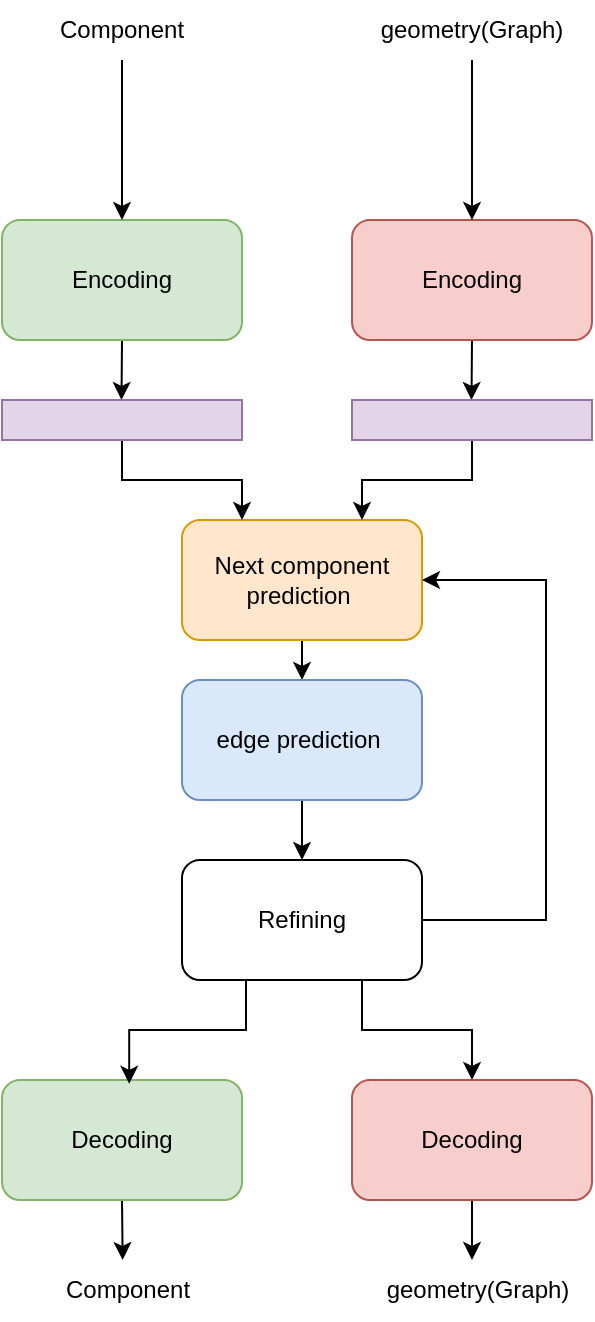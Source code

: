 <mxfile version="26.2.7">
  <diagram name="Page-1" id="0YthHCNe2VMcWE9nksEp">
    <mxGraphModel dx="1283" dy="-538" grid="1" gridSize="10" guides="1" tooltips="1" connect="1" arrows="1" fold="1" page="1" pageScale="1" pageWidth="850" pageHeight="1100" math="0" shadow="0">
      <root>
        <mxCell id="0" />
        <mxCell id="1" parent="0" />
        <mxCell id="LeG2H7jAoJrrG_gojd1E-62" style="edgeStyle=orthogonalEdgeStyle;rounded=0;orthogonalLoop=1;jettySize=auto;html=1;exitX=0.5;exitY=1;exitDx=0;exitDy=0;" parent="1" source="LeG2H7jAoJrrG_gojd1E-45" edge="1">
          <mxGeometry relative="1" as="geometry">
            <mxPoint x="337.75" y="1330" as="targetPoint" />
          </mxGeometry>
        </mxCell>
        <mxCell id="LeG2H7jAoJrrG_gojd1E-45" value="Encoding" style="rounded=1;whiteSpace=wrap;html=1;fillColor=#d5e8d4;strokeColor=#82b366;" parent="1" vertex="1">
          <mxGeometry x="278" y="1240" width="120" height="60" as="geometry" />
        </mxCell>
        <mxCell id="LeG2H7jAoJrrG_gojd1E-47" value="" style="endArrow=classic;html=1;rounded=0;" parent="1" edge="1">
          <mxGeometry width="50" height="50" relative="1" as="geometry">
            <mxPoint x="338" y="1160" as="sourcePoint" />
            <mxPoint x="338" y="1240" as="targetPoint" />
          </mxGeometry>
        </mxCell>
        <mxCell id="LeG2H7jAoJrrG_gojd1E-61" style="edgeStyle=orthogonalEdgeStyle;rounded=0;orthogonalLoop=1;jettySize=auto;html=1;exitX=0.5;exitY=1;exitDx=0;exitDy=0;" parent="1" source="LeG2H7jAoJrrG_gojd1E-50" edge="1">
          <mxGeometry relative="1" as="geometry">
            <mxPoint x="512.75" y="1330" as="targetPoint" />
          </mxGeometry>
        </mxCell>
        <mxCell id="LeG2H7jAoJrrG_gojd1E-50" value="Encoding" style="rounded=1;whiteSpace=wrap;html=1;fillColor=#f8cecc;strokeColor=#b85450;" parent="1" vertex="1">
          <mxGeometry x="453" y="1240" width="120" height="60" as="geometry" />
        </mxCell>
        <mxCell id="LeG2H7jAoJrrG_gojd1E-51" value="" style="endArrow=classic;html=1;rounded=0;" parent="1" edge="1">
          <mxGeometry width="50" height="50" relative="1" as="geometry">
            <mxPoint x="513" y="1160" as="sourcePoint" />
            <mxPoint x="513" y="1240" as="targetPoint" />
          </mxGeometry>
        </mxCell>
        <mxCell id="LeG2H7jAoJrrG_gojd1E-55" value="Component" style="text;html=1;align=center;verticalAlign=middle;whiteSpace=wrap;rounded=0;" parent="1" vertex="1">
          <mxGeometry x="308" y="1130" width="60" height="30" as="geometry" />
        </mxCell>
        <mxCell id="LeG2H7jAoJrrG_gojd1E-58" value="geometry(Graph)" style="text;html=1;align=center;verticalAlign=middle;whiteSpace=wrap;rounded=0;" parent="1" vertex="1">
          <mxGeometry x="483" y="1130" width="60" height="30" as="geometry" />
        </mxCell>
        <mxCell id="LeG2H7jAoJrrG_gojd1E-68" style="edgeStyle=orthogonalEdgeStyle;rounded=0;orthogonalLoop=1;jettySize=auto;html=1;exitX=0.5;exitY=1;exitDx=0;exitDy=0;entryX=0.5;entryY=0;entryDx=0;entryDy=0;" parent="1" source="LeG2H7jAoJrrG_gojd1E-60" target="LeG2H7jAoJrrG_gojd1E-67" edge="1">
          <mxGeometry relative="1" as="geometry" />
        </mxCell>
        <mxCell id="LeG2H7jAoJrrG_gojd1E-60" value="Next component&lt;div&gt;prediction&amp;nbsp;&lt;/div&gt;" style="rounded=1;whiteSpace=wrap;html=1;fillColor=#ffe6cc;strokeColor=#d79b00;" parent="1" vertex="1">
          <mxGeometry x="368" y="1390" width="120" height="60" as="geometry" />
        </mxCell>
        <mxCell id="LeG2H7jAoJrrG_gojd1E-66" style="edgeStyle=orthogonalEdgeStyle;rounded=0;orthogonalLoop=1;jettySize=auto;html=1;entryX=0.25;entryY=0;entryDx=0;entryDy=0;" parent="1" source="LeG2H7jAoJrrG_gojd1E-63" target="LeG2H7jAoJrrG_gojd1E-60" edge="1">
          <mxGeometry relative="1" as="geometry" />
        </mxCell>
        <mxCell id="LeG2H7jAoJrrG_gojd1E-63" value="" style="rounded=0;whiteSpace=wrap;html=1;fillColor=#e1d5e7;strokeColor=#9673a6;" parent="1" vertex="1">
          <mxGeometry x="278" y="1330" width="120" height="20" as="geometry" />
        </mxCell>
        <mxCell id="LeG2H7jAoJrrG_gojd1E-65" style="edgeStyle=orthogonalEdgeStyle;rounded=0;orthogonalLoop=1;jettySize=auto;html=1;exitX=0.5;exitY=1;exitDx=0;exitDy=0;entryX=0.75;entryY=0;entryDx=0;entryDy=0;" parent="1" source="LeG2H7jAoJrrG_gojd1E-64" target="LeG2H7jAoJrrG_gojd1E-60" edge="1">
          <mxGeometry relative="1" as="geometry" />
        </mxCell>
        <mxCell id="LeG2H7jAoJrrG_gojd1E-64" value="" style="rounded=0;whiteSpace=wrap;html=1;fillColor=#e1d5e7;strokeColor=#9673a6;" parent="1" vertex="1">
          <mxGeometry x="453" y="1330" width="120" height="20" as="geometry" />
        </mxCell>
        <mxCell id="LeG2H7jAoJrrG_gojd1E-70" style="edgeStyle=orthogonalEdgeStyle;rounded=0;orthogonalLoop=1;jettySize=auto;html=1;exitX=0.5;exitY=1;exitDx=0;exitDy=0;" parent="1" source="LeG2H7jAoJrrG_gojd1E-67" edge="1">
          <mxGeometry relative="1" as="geometry">
            <mxPoint x="428" y="1560" as="targetPoint" />
          </mxGeometry>
        </mxCell>
        <mxCell id="LeG2H7jAoJrrG_gojd1E-67" value="edge prediction&amp;nbsp;" style="rounded=1;whiteSpace=wrap;html=1;fillColor=#dae8fc;strokeColor=#6c8ebf;" parent="1" vertex="1">
          <mxGeometry x="368" y="1470" width="120" height="60" as="geometry" />
        </mxCell>
        <mxCell id="LeG2H7jAoJrrG_gojd1E-74" style="edgeStyle=orthogonalEdgeStyle;rounded=0;orthogonalLoop=1;jettySize=auto;html=1;entryX=1;entryY=0.5;entryDx=0;entryDy=0;" parent="1" source="LeG2H7jAoJrrG_gojd1E-73" target="LeG2H7jAoJrrG_gojd1E-60" edge="1">
          <mxGeometry relative="1" as="geometry">
            <Array as="points">
              <mxPoint x="550" y="1590" />
              <mxPoint x="550" y="1420" />
            </Array>
          </mxGeometry>
        </mxCell>
        <mxCell id="LeG2H7jAoJrrG_gojd1E-78" style="edgeStyle=orthogonalEdgeStyle;rounded=0;orthogonalLoop=1;jettySize=auto;html=1;exitX=0.75;exitY=1;exitDx=0;exitDy=0;entryX=0.5;entryY=0;entryDx=0;entryDy=0;" parent="1" source="LeG2H7jAoJrrG_gojd1E-73" target="LeG2H7jAoJrrG_gojd1E-76" edge="1">
          <mxGeometry relative="1" as="geometry" />
        </mxCell>
        <mxCell id="LeG2H7jAoJrrG_gojd1E-73" value="Refining" style="rounded=1;whiteSpace=wrap;html=1;" parent="1" vertex="1">
          <mxGeometry x="368" y="1560" width="120" height="60" as="geometry" />
        </mxCell>
        <mxCell id="LeG2H7jAoJrrG_gojd1E-79" style="edgeStyle=orthogonalEdgeStyle;rounded=0;orthogonalLoop=1;jettySize=auto;html=1;exitX=0.5;exitY=1;exitDx=0;exitDy=0;" parent="1" source="LeG2H7jAoJrrG_gojd1E-75" edge="1">
          <mxGeometry relative="1" as="geometry">
            <mxPoint x="338.333" y="1760.0" as="targetPoint" />
          </mxGeometry>
        </mxCell>
        <mxCell id="LeG2H7jAoJrrG_gojd1E-75" value="Decoding" style="rounded=1;whiteSpace=wrap;html=1;fillColor=#d5e8d4;strokeColor=#82b366;" parent="1" vertex="1">
          <mxGeometry x="278" y="1670" width="120" height="60" as="geometry" />
        </mxCell>
        <mxCell id="LeG2H7jAoJrrG_gojd1E-80" style="edgeStyle=orthogonalEdgeStyle;rounded=0;orthogonalLoop=1;jettySize=auto;html=1;" parent="1" source="LeG2H7jAoJrrG_gojd1E-76" edge="1">
          <mxGeometry relative="1" as="geometry">
            <mxPoint x="513" y="1760.0" as="targetPoint" />
          </mxGeometry>
        </mxCell>
        <mxCell id="LeG2H7jAoJrrG_gojd1E-76" value="Decoding" style="rounded=1;whiteSpace=wrap;html=1;fillColor=#f8cecc;strokeColor=#b85450;" parent="1" vertex="1">
          <mxGeometry x="453" y="1670" width="120" height="60" as="geometry" />
        </mxCell>
        <mxCell id="LeG2H7jAoJrrG_gojd1E-77" style="edgeStyle=orthogonalEdgeStyle;rounded=0;orthogonalLoop=1;jettySize=auto;html=1;entryX=0.53;entryY=0.032;entryDx=0;entryDy=0;entryPerimeter=0;" parent="1" source="LeG2H7jAoJrrG_gojd1E-73" target="LeG2H7jAoJrrG_gojd1E-75" edge="1">
          <mxGeometry relative="1" as="geometry">
            <Array as="points">
              <mxPoint x="400" y="1645" />
              <mxPoint x="342" y="1645" />
            </Array>
          </mxGeometry>
        </mxCell>
        <mxCell id="LeG2H7jAoJrrG_gojd1E-81" value="Component" style="text;html=1;align=center;verticalAlign=middle;whiteSpace=wrap;rounded=0;" parent="1" vertex="1">
          <mxGeometry x="310.5" y="1760" width="60" height="30" as="geometry" />
        </mxCell>
        <mxCell id="LeG2H7jAoJrrG_gojd1E-82" value="geometry(Graph)" style="text;html=1;align=center;verticalAlign=middle;whiteSpace=wrap;rounded=0;" parent="1" vertex="1">
          <mxGeometry x="485.5" y="1760" width="60" height="30" as="geometry" />
        </mxCell>
      </root>
    </mxGraphModel>
  </diagram>
</mxfile>
